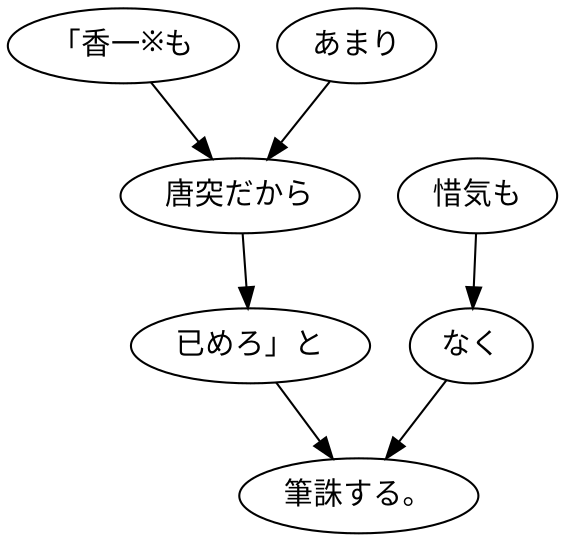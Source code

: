 digraph graph1372 {
	node0 [label="「香一※も"];
	node1 [label="あまり"];
	node2 [label="唐突だから"];
	node3 [label="已めろ」と"];
	node4 [label="惜気も"];
	node5 [label="なく"];
	node6 [label="筆誅する。"];
	node0 -> node2;
	node1 -> node2;
	node2 -> node3;
	node3 -> node6;
	node4 -> node5;
	node5 -> node6;
}
